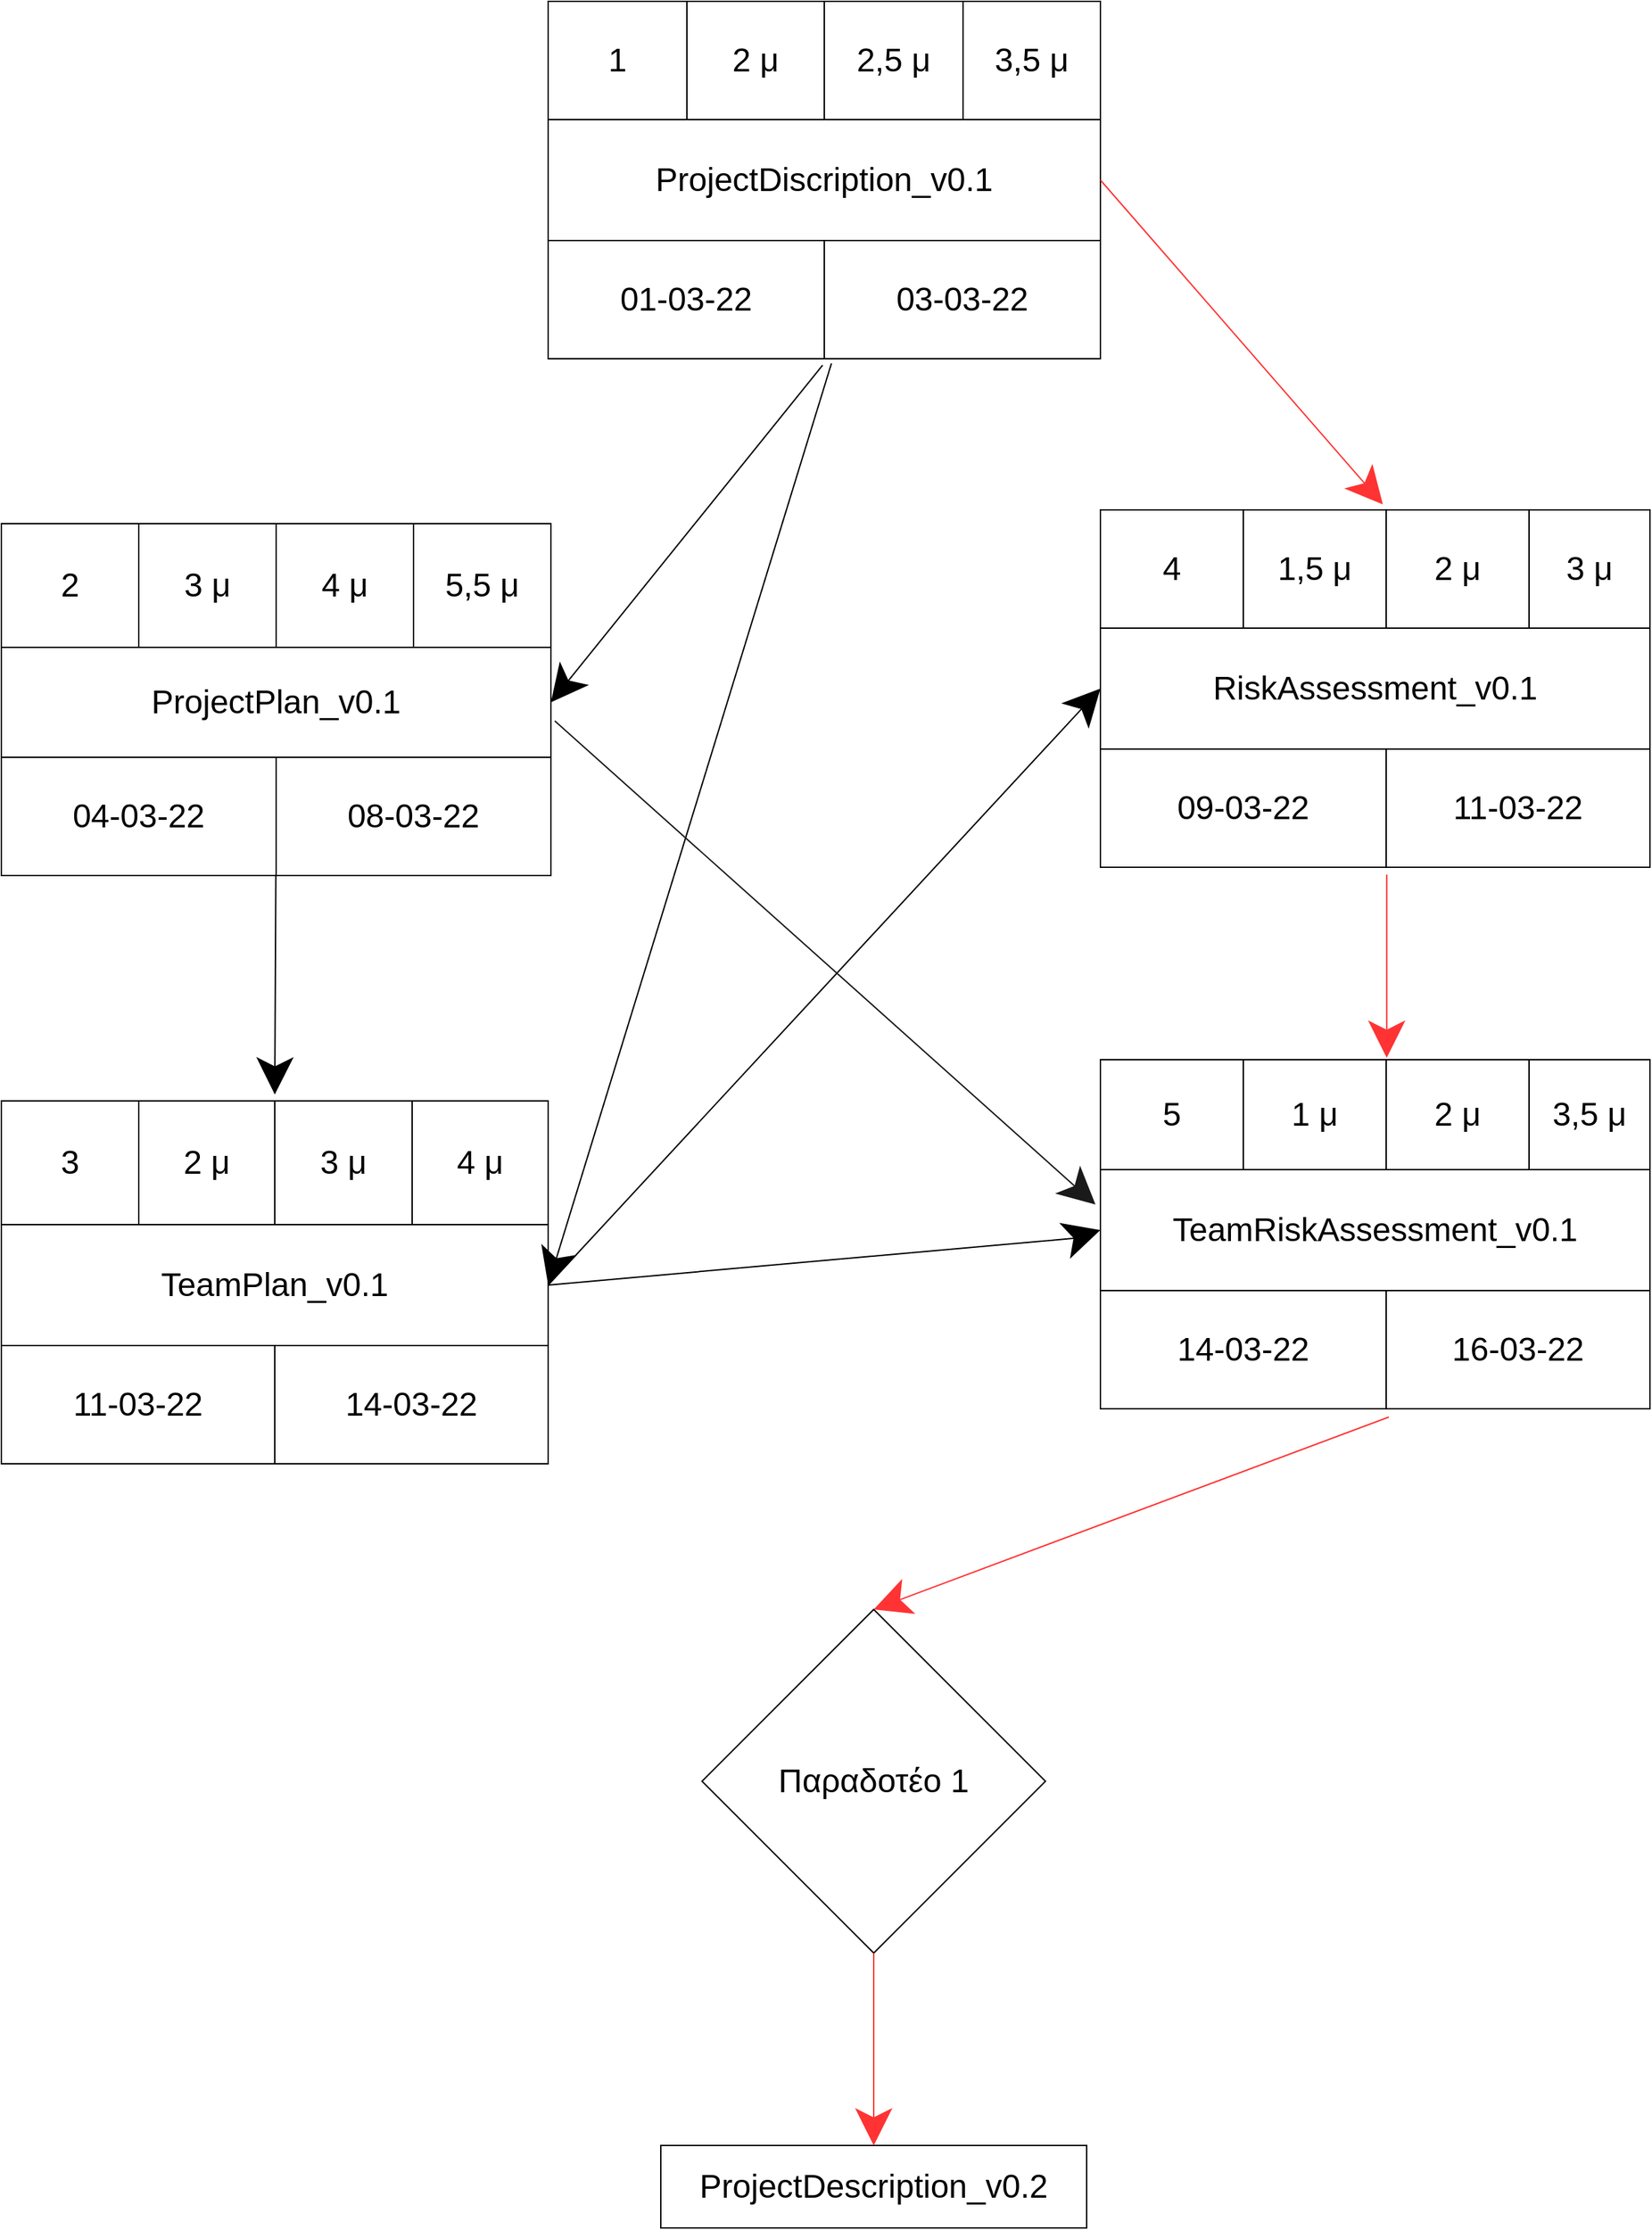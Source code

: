 <mxfile version="17.1.2" type="device"><diagram id="hH7rUi42HuQyK7YXZ-SZ" name="Page-1"><mxGraphModel dx="3793" dy="2840" grid="1" gridSize="10" guides="1" tooltips="1" connect="1" arrows="1" fold="1" page="1" pageScale="1" pageWidth="827" pageHeight="1169" math="0" shadow="0"><root><mxCell id="0"/><mxCell id="1" parent="0"/><mxCell id="EYufnmfasUMfD0w7NCTE-105" value="" style="shape=table;startSize=0;container=1;collapsible=0;childLayout=tableLayout;" vertex="1" parent="1"><mxGeometry x="-2" y="-300" width="402" height="260" as="geometry"/></mxCell><mxCell id="EYufnmfasUMfD0w7NCTE-106" value="" style="shape=tableRow;horizontal=0;startSize=0;swimlaneHead=0;swimlaneBody=0;top=0;left=0;bottom=0;right=0;collapsible=0;dropTarget=0;fillColor=none;points=[[0,0.5],[1,0.5]];portConstraint=eastwest;" vertex="1" parent="EYufnmfasUMfD0w7NCTE-105"><mxGeometry width="402" height="86" as="geometry"/></mxCell><mxCell id="EYufnmfasUMfD0w7NCTE-107" value="&lt;font style=&quot;font-size: 24px&quot;&gt;1&lt;/font&gt;" style="shape=partialRectangle;html=1;whiteSpace=wrap;connectable=0;overflow=hidden;fillColor=none;top=0;left=0;bottom=0;right=0;pointerEvents=1;" vertex="1" parent="EYufnmfasUMfD0w7NCTE-106"><mxGeometry width="101" height="86" as="geometry"><mxRectangle width="101" height="86" as="alternateBounds"/></mxGeometry></mxCell><mxCell id="EYufnmfasUMfD0w7NCTE-108" value="&lt;font style=&quot;font-size: 24px&quot;&gt;2 μ&lt;/font&gt;" style="shape=partialRectangle;html=1;whiteSpace=wrap;connectable=0;overflow=hidden;fillColor=none;top=0;left=0;bottom=0;right=0;pointerEvents=1;" vertex="1" parent="EYufnmfasUMfD0w7NCTE-106"><mxGeometry x="101" width="100" height="86" as="geometry"><mxRectangle width="100" height="86" as="alternateBounds"/></mxGeometry></mxCell><mxCell id="EYufnmfasUMfD0w7NCTE-109" value="&lt;font style=&quot;font-size: 24px&quot;&gt;2,5 μ&lt;/font&gt;" style="shape=partialRectangle;html=1;whiteSpace=wrap;connectable=0;overflow=hidden;fillColor=none;top=0;left=0;bottom=0;right=0;pointerEvents=1;" vertex="1" parent="EYufnmfasUMfD0w7NCTE-106"><mxGeometry x="201" width="101" height="86" as="geometry"><mxRectangle width="101" height="86" as="alternateBounds"/></mxGeometry></mxCell><mxCell id="EYufnmfasUMfD0w7NCTE-110" value="&lt;font style=&quot;font-size: 24px&quot;&gt;3,5 μ&lt;/font&gt;" style="shape=partialRectangle;html=1;whiteSpace=wrap;connectable=0;overflow=hidden;fillColor=none;top=0;left=0;bottom=0;right=0;pointerEvents=1;" vertex="1" parent="EYufnmfasUMfD0w7NCTE-106"><mxGeometry x="302" width="100" height="86" as="geometry"><mxRectangle width="100" height="86" as="alternateBounds"/></mxGeometry></mxCell><mxCell id="EYufnmfasUMfD0w7NCTE-111" value="" style="shape=tableRow;horizontal=0;startSize=0;swimlaneHead=0;swimlaneBody=0;top=0;left=0;bottom=0;right=0;collapsible=0;dropTarget=0;fillColor=none;points=[[0,0.5],[1,0.5]];portConstraint=eastwest;" vertex="1" parent="EYufnmfasUMfD0w7NCTE-105"><mxGeometry y="86" width="402" height="88" as="geometry"/></mxCell><mxCell id="EYufnmfasUMfD0w7NCTE-112" value="&lt;font style=&quot;font-size: 24px&quot;&gt;ProjectDiscription_v0.1&lt;/font&gt;" style="shape=partialRectangle;html=1;whiteSpace=wrap;connectable=0;overflow=hidden;fillColor=none;top=0;left=0;bottom=0;right=0;pointerEvents=1;rowspan=1;colspan=4;" vertex="1" parent="EYufnmfasUMfD0w7NCTE-111"><mxGeometry width="402" height="88" as="geometry"><mxRectangle width="101" height="88" as="alternateBounds"/></mxGeometry></mxCell><mxCell id="EYufnmfasUMfD0w7NCTE-113" value="" style="shape=partialRectangle;html=1;whiteSpace=wrap;connectable=0;overflow=hidden;fillColor=none;top=0;left=0;bottom=0;right=0;pointerEvents=1;" vertex="1" visible="0" parent="EYufnmfasUMfD0w7NCTE-111"><mxGeometry x="101" width="100" height="88" as="geometry"><mxRectangle width="100" height="88" as="alternateBounds"/></mxGeometry></mxCell><mxCell id="EYufnmfasUMfD0w7NCTE-114" value="" style="shape=partialRectangle;html=1;whiteSpace=wrap;connectable=0;overflow=hidden;fillColor=none;top=0;left=0;bottom=0;right=0;pointerEvents=1;" vertex="1" visible="0" parent="EYufnmfasUMfD0w7NCTE-111"><mxGeometry x="201" width="101" height="88" as="geometry"><mxRectangle width="101" height="88" as="alternateBounds"/></mxGeometry></mxCell><mxCell id="EYufnmfasUMfD0w7NCTE-115" value="" style="shape=partialRectangle;html=1;whiteSpace=wrap;connectable=0;overflow=hidden;fillColor=none;top=0;left=0;bottom=0;right=0;pointerEvents=1;" vertex="1" visible="0" parent="EYufnmfasUMfD0w7NCTE-111"><mxGeometry x="302" width="100" height="88" as="geometry"><mxRectangle width="100" height="88" as="alternateBounds"/></mxGeometry></mxCell><mxCell id="EYufnmfasUMfD0w7NCTE-116" value="" style="shape=tableRow;horizontal=0;startSize=0;swimlaneHead=0;swimlaneBody=0;top=0;left=0;bottom=0;right=0;collapsible=0;dropTarget=0;fillColor=none;points=[[0,0.5],[1,0.5]];portConstraint=eastwest;" vertex="1" parent="EYufnmfasUMfD0w7NCTE-105"><mxGeometry y="174" width="402" height="86" as="geometry"/></mxCell><mxCell id="EYufnmfasUMfD0w7NCTE-117" value="&lt;font style=&quot;font-size: 24px&quot;&gt;01-03-22&lt;/font&gt;" style="shape=partialRectangle;html=1;whiteSpace=wrap;connectable=0;overflow=hidden;fillColor=none;top=0;left=0;bottom=0;right=0;pointerEvents=1;rowspan=1;colspan=2;" vertex="1" parent="EYufnmfasUMfD0w7NCTE-116"><mxGeometry width="201" height="86" as="geometry"><mxRectangle width="101" height="86" as="alternateBounds"/></mxGeometry></mxCell><mxCell id="EYufnmfasUMfD0w7NCTE-118" value="" style="shape=partialRectangle;html=1;whiteSpace=wrap;connectable=0;overflow=hidden;fillColor=none;top=0;left=0;bottom=0;right=0;pointerEvents=1;" vertex="1" visible="0" parent="EYufnmfasUMfD0w7NCTE-116"><mxGeometry x="101" width="100" height="86" as="geometry"><mxRectangle width="100" height="86" as="alternateBounds"/></mxGeometry></mxCell><mxCell id="EYufnmfasUMfD0w7NCTE-119" value="&lt;font style=&quot;font-size: 24px&quot;&gt;03-03-22&lt;/font&gt;" style="shape=partialRectangle;html=1;whiteSpace=wrap;connectable=0;overflow=hidden;fillColor=none;top=0;left=0;bottom=0;right=0;pointerEvents=1;rowspan=1;colspan=2;" vertex="1" parent="EYufnmfasUMfD0w7NCTE-116"><mxGeometry x="201" width="201" height="86" as="geometry"><mxRectangle width="101" height="86" as="alternateBounds"/></mxGeometry></mxCell><mxCell id="EYufnmfasUMfD0w7NCTE-120" value="" style="shape=partialRectangle;html=1;whiteSpace=wrap;connectable=0;overflow=hidden;fillColor=none;top=0;left=0;bottom=0;right=0;pointerEvents=1;" vertex="1" visible="0" parent="EYufnmfasUMfD0w7NCTE-116"><mxGeometry x="302" width="100" height="86" as="geometry"><mxRectangle width="100" height="86" as="alternateBounds"/></mxGeometry></mxCell><mxCell id="EYufnmfasUMfD0w7NCTE-121" value="" style="shape=table;startSize=0;container=1;collapsible=0;childLayout=tableLayout;" vertex="1" parent="1"><mxGeometry x="-400" y="500" width="398" height="264" as="geometry"/></mxCell><mxCell id="EYufnmfasUMfD0w7NCTE-122" value="" style="shape=tableRow;horizontal=0;startSize=0;swimlaneHead=0;swimlaneBody=0;top=0;left=0;bottom=0;right=0;collapsible=0;dropTarget=0;fillColor=none;points=[[0,0.5],[1,0.5]];portConstraint=eastwest;" vertex="1" parent="EYufnmfasUMfD0w7NCTE-121"><mxGeometry width="398" height="90" as="geometry"/></mxCell><mxCell id="EYufnmfasUMfD0w7NCTE-123" value="&lt;span style=&quot;font-size: 24px&quot;&gt;3&lt;/span&gt;" style="shape=partialRectangle;html=1;whiteSpace=wrap;connectable=0;overflow=hidden;fillColor=none;top=0;left=0;bottom=0;right=0;pointerEvents=1;" vertex="1" parent="EYufnmfasUMfD0w7NCTE-122"><mxGeometry width="100" height="90" as="geometry"><mxRectangle width="100" height="90" as="alternateBounds"/></mxGeometry></mxCell><mxCell id="EYufnmfasUMfD0w7NCTE-124" value="&lt;font style=&quot;font-size: 24px&quot;&gt;2 μ&lt;/font&gt;" style="shape=partialRectangle;html=1;whiteSpace=wrap;connectable=0;overflow=hidden;fillColor=none;top=0;left=0;bottom=0;right=0;pointerEvents=1;" vertex="1" parent="EYufnmfasUMfD0w7NCTE-122"><mxGeometry x="100" width="99" height="90" as="geometry"><mxRectangle width="99" height="90" as="alternateBounds"/></mxGeometry></mxCell><mxCell id="EYufnmfasUMfD0w7NCTE-125" value="&lt;font style=&quot;font-size: 24px&quot;&gt;3 μ&lt;/font&gt;" style="shape=partialRectangle;html=1;whiteSpace=wrap;connectable=0;overflow=hidden;fillColor=none;top=0;left=0;bottom=0;right=0;pointerEvents=1;" vertex="1" parent="EYufnmfasUMfD0w7NCTE-122"><mxGeometry x="199" width="100" height="90" as="geometry"><mxRectangle width="100" height="90" as="alternateBounds"/></mxGeometry></mxCell><mxCell id="EYufnmfasUMfD0w7NCTE-126" value="&lt;font style=&quot;font-size: 24px&quot;&gt;4 μ&lt;/font&gt;" style="shape=partialRectangle;html=1;whiteSpace=wrap;connectable=0;overflow=hidden;fillColor=none;top=0;left=0;bottom=0;right=0;pointerEvents=1;" vertex="1" parent="EYufnmfasUMfD0w7NCTE-122"><mxGeometry x="299" width="99" height="90" as="geometry"><mxRectangle width="99" height="90" as="alternateBounds"/></mxGeometry></mxCell><mxCell id="EYufnmfasUMfD0w7NCTE-127" value="" style="shape=tableRow;horizontal=0;startSize=0;swimlaneHead=0;swimlaneBody=0;top=0;left=0;bottom=0;right=0;collapsible=0;dropTarget=0;fillColor=none;points=[[0,0.5],[1,0.5]];portConstraint=eastwest;" vertex="1" parent="EYufnmfasUMfD0w7NCTE-121"><mxGeometry y="90" width="398" height="88" as="geometry"/></mxCell><mxCell id="EYufnmfasUMfD0w7NCTE-128" value="&lt;font style=&quot;font-size: 24px&quot;&gt;TeamPlan_v0.1&lt;/font&gt;" style="shape=partialRectangle;html=1;whiteSpace=wrap;connectable=0;overflow=hidden;fillColor=none;top=0;left=0;bottom=0;right=0;pointerEvents=1;rowspan=1;colspan=4;" vertex="1" parent="EYufnmfasUMfD0w7NCTE-127"><mxGeometry width="398" height="88" as="geometry"><mxRectangle width="100" height="88" as="alternateBounds"/></mxGeometry></mxCell><mxCell id="EYufnmfasUMfD0w7NCTE-129" value="" style="shape=partialRectangle;html=1;whiteSpace=wrap;connectable=0;overflow=hidden;fillColor=none;top=0;left=0;bottom=0;right=0;pointerEvents=1;" vertex="1" visible="0" parent="EYufnmfasUMfD0w7NCTE-127"><mxGeometry x="100" width="99" height="88" as="geometry"><mxRectangle width="99" height="88" as="alternateBounds"/></mxGeometry></mxCell><mxCell id="EYufnmfasUMfD0w7NCTE-130" value="" style="shape=partialRectangle;html=1;whiteSpace=wrap;connectable=0;overflow=hidden;fillColor=none;top=0;left=0;bottom=0;right=0;pointerEvents=1;" vertex="1" visible="0" parent="EYufnmfasUMfD0w7NCTE-127"><mxGeometry x="199" width="100" height="88" as="geometry"><mxRectangle width="100" height="88" as="alternateBounds"/></mxGeometry></mxCell><mxCell id="EYufnmfasUMfD0w7NCTE-131" value="" style="shape=partialRectangle;html=1;whiteSpace=wrap;connectable=0;overflow=hidden;fillColor=none;top=0;left=0;bottom=0;right=0;pointerEvents=1;" vertex="1" visible="0" parent="EYufnmfasUMfD0w7NCTE-127"><mxGeometry x="299" width="99" height="88" as="geometry"><mxRectangle width="99" height="88" as="alternateBounds"/></mxGeometry></mxCell><mxCell id="EYufnmfasUMfD0w7NCTE-132" value="" style="shape=tableRow;horizontal=0;startSize=0;swimlaneHead=0;swimlaneBody=0;top=0;left=0;bottom=0;right=0;collapsible=0;dropTarget=0;fillColor=none;points=[[0,0.5],[1,0.5]];portConstraint=eastwest;" vertex="1" parent="EYufnmfasUMfD0w7NCTE-121"><mxGeometry y="178" width="398" height="86" as="geometry"/></mxCell><mxCell id="EYufnmfasUMfD0w7NCTE-133" value="&lt;font style=&quot;font-size: 24px&quot;&gt;11-03-22&lt;/font&gt;" style="shape=partialRectangle;html=1;whiteSpace=wrap;connectable=0;overflow=hidden;fillColor=none;top=0;left=0;bottom=0;right=0;pointerEvents=1;rowspan=1;colspan=2;" vertex="1" parent="EYufnmfasUMfD0w7NCTE-132"><mxGeometry width="199" height="86" as="geometry"><mxRectangle width="100" height="86" as="alternateBounds"/></mxGeometry></mxCell><mxCell id="EYufnmfasUMfD0w7NCTE-134" value="" style="shape=partialRectangle;html=1;whiteSpace=wrap;connectable=0;overflow=hidden;fillColor=none;top=0;left=0;bottom=0;right=0;pointerEvents=1;" vertex="1" visible="0" parent="EYufnmfasUMfD0w7NCTE-132"><mxGeometry x="100" width="99" height="86" as="geometry"><mxRectangle width="99" height="86" as="alternateBounds"/></mxGeometry></mxCell><mxCell id="EYufnmfasUMfD0w7NCTE-135" value="&lt;font style=&quot;font-size: 24px&quot;&gt;14-03-22&lt;/font&gt;" style="shape=partialRectangle;html=1;whiteSpace=wrap;connectable=0;overflow=hidden;fillColor=none;top=0;left=0;bottom=0;right=0;pointerEvents=1;rowspan=1;colspan=2;" vertex="1" parent="EYufnmfasUMfD0w7NCTE-132"><mxGeometry x="199" width="199" height="86" as="geometry"><mxRectangle width="100" height="86" as="alternateBounds"/></mxGeometry></mxCell><mxCell id="EYufnmfasUMfD0w7NCTE-136" value="" style="shape=partialRectangle;html=1;whiteSpace=wrap;connectable=0;overflow=hidden;fillColor=none;top=0;left=0;bottom=0;right=0;pointerEvents=1;" vertex="1" visible="0" parent="EYufnmfasUMfD0w7NCTE-132"><mxGeometry x="299" width="99" height="86" as="geometry"><mxRectangle width="99" height="86" as="alternateBounds"/></mxGeometry></mxCell><mxCell id="EYufnmfasUMfD0w7NCTE-137" value="" style="shape=table;startSize=0;container=1;collapsible=0;childLayout=tableLayout;" vertex="1" parent="1"><mxGeometry x="400" y="70" width="400" height="260" as="geometry"/></mxCell><mxCell id="EYufnmfasUMfD0w7NCTE-138" value="" style="shape=tableRow;horizontal=0;startSize=0;swimlaneHead=0;swimlaneBody=0;top=0;left=0;bottom=0;right=0;collapsible=0;dropTarget=0;fillColor=none;points=[[0,0.5],[1,0.5]];portConstraint=eastwest;" vertex="1" parent="EYufnmfasUMfD0w7NCTE-137"><mxGeometry width="400" height="86" as="geometry"/></mxCell><mxCell id="EYufnmfasUMfD0w7NCTE-139" value="&lt;font style=&quot;font-size: 24px&quot;&gt;4&lt;/font&gt;" style="shape=partialRectangle;html=1;whiteSpace=wrap;connectable=0;overflow=hidden;fillColor=none;top=0;left=0;bottom=0;right=0;pointerEvents=1;" vertex="1" parent="EYufnmfasUMfD0w7NCTE-138"><mxGeometry width="104" height="86" as="geometry"><mxRectangle width="104" height="86" as="alternateBounds"/></mxGeometry></mxCell><mxCell id="EYufnmfasUMfD0w7NCTE-140" value="&lt;font style=&quot;font-size: 24px&quot;&gt;1,5 μ&lt;/font&gt;" style="shape=partialRectangle;html=1;whiteSpace=wrap;connectable=0;overflow=hidden;fillColor=none;top=0;left=0;bottom=0;right=0;pointerEvents=1;" vertex="1" parent="EYufnmfasUMfD0w7NCTE-138"><mxGeometry x="104" width="104" height="86" as="geometry"><mxRectangle width="104" height="86" as="alternateBounds"/></mxGeometry></mxCell><mxCell id="EYufnmfasUMfD0w7NCTE-141" value="&lt;font style=&quot;font-size: 24px&quot;&gt;2 μ&lt;/font&gt;" style="shape=partialRectangle;html=1;whiteSpace=wrap;connectable=0;overflow=hidden;fillColor=none;top=0;left=0;bottom=0;right=0;pointerEvents=1;" vertex="1" parent="EYufnmfasUMfD0w7NCTE-138"><mxGeometry x="208" width="104" height="86" as="geometry"><mxRectangle width="104" height="86" as="alternateBounds"/></mxGeometry></mxCell><mxCell id="EYufnmfasUMfD0w7NCTE-142" value="3 μ" style="shape=partialRectangle;html=1;whiteSpace=wrap;connectable=0;overflow=hidden;fillColor=none;top=0;left=0;bottom=0;right=0;pointerEvents=1;fontSize=24;" vertex="1" parent="EYufnmfasUMfD0w7NCTE-138"><mxGeometry x="312" width="88" height="86" as="geometry"><mxRectangle width="88" height="86" as="alternateBounds"/></mxGeometry></mxCell><mxCell id="EYufnmfasUMfD0w7NCTE-143" value="" style="shape=tableRow;horizontal=0;startSize=0;swimlaneHead=0;swimlaneBody=0;top=0;left=0;bottom=0;right=0;collapsible=0;dropTarget=0;fillColor=none;points=[[0,0.5],[1,0.5]];portConstraint=eastwest;" vertex="1" parent="EYufnmfasUMfD0w7NCTE-137"><mxGeometry y="86" width="400" height="88" as="geometry"/></mxCell><mxCell id="EYufnmfasUMfD0w7NCTE-144" value="&lt;font style=&quot;font-size: 24px&quot;&gt;RiskAssessment_v0.1&lt;/font&gt;" style="shape=partialRectangle;html=1;whiteSpace=wrap;connectable=0;overflow=hidden;fillColor=none;top=0;left=0;bottom=0;right=0;pointerEvents=1;rowspan=1;colspan=4;" vertex="1" parent="EYufnmfasUMfD0w7NCTE-143"><mxGeometry width="400" height="88" as="geometry"><mxRectangle width="104" height="88" as="alternateBounds"/></mxGeometry></mxCell><mxCell id="EYufnmfasUMfD0w7NCTE-145" value="" style="shape=partialRectangle;html=1;whiteSpace=wrap;connectable=0;overflow=hidden;fillColor=none;top=0;left=0;bottom=0;right=0;pointerEvents=1;" vertex="1" visible="0" parent="EYufnmfasUMfD0w7NCTE-143"><mxGeometry x="104" width="104" height="88" as="geometry"><mxRectangle width="104" height="88" as="alternateBounds"/></mxGeometry></mxCell><mxCell id="EYufnmfasUMfD0w7NCTE-146" value="" style="shape=partialRectangle;html=1;whiteSpace=wrap;connectable=0;overflow=hidden;fillColor=none;top=0;left=0;bottom=0;right=0;pointerEvents=1;" vertex="1" visible="0" parent="EYufnmfasUMfD0w7NCTE-143"><mxGeometry x="208" width="104" height="88" as="geometry"><mxRectangle width="104" height="88" as="alternateBounds"/></mxGeometry></mxCell><mxCell id="EYufnmfasUMfD0w7NCTE-147" value="" style="shape=partialRectangle;html=1;whiteSpace=wrap;connectable=0;overflow=hidden;fillColor=none;top=0;left=0;bottom=0;right=0;pointerEvents=1;" vertex="1" visible="0" parent="EYufnmfasUMfD0w7NCTE-143"><mxGeometry x="312" width="88" height="88" as="geometry"><mxRectangle width="88" height="88" as="alternateBounds"/></mxGeometry></mxCell><mxCell id="EYufnmfasUMfD0w7NCTE-148" value="" style="shape=tableRow;horizontal=0;startSize=0;swimlaneHead=0;swimlaneBody=0;top=0;left=0;bottom=0;right=0;collapsible=0;dropTarget=0;fillColor=none;points=[[0,0.5],[1,0.5]];portConstraint=eastwest;" vertex="1" parent="EYufnmfasUMfD0w7NCTE-137"><mxGeometry y="174" width="400" height="86" as="geometry"/></mxCell><mxCell id="EYufnmfasUMfD0w7NCTE-149" value="09-03-22" style="shape=partialRectangle;html=1;whiteSpace=wrap;connectable=0;overflow=hidden;fillColor=none;top=0;left=0;bottom=0;right=0;pointerEvents=1;rowspan=1;colspan=2;fontSize=24;" vertex="1" parent="EYufnmfasUMfD0w7NCTE-148"><mxGeometry width="208" height="86" as="geometry"><mxRectangle width="104" height="86" as="alternateBounds"/></mxGeometry></mxCell><mxCell id="EYufnmfasUMfD0w7NCTE-150" value="" style="shape=partialRectangle;html=1;whiteSpace=wrap;connectable=0;overflow=hidden;fillColor=none;top=0;left=0;bottom=0;right=0;pointerEvents=1;" vertex="1" visible="0" parent="EYufnmfasUMfD0w7NCTE-148"><mxGeometry x="104" width="104" height="86" as="geometry"><mxRectangle width="104" height="86" as="alternateBounds"/></mxGeometry></mxCell><mxCell id="EYufnmfasUMfD0w7NCTE-151" value="&lt;font style=&quot;font-size: 24px&quot;&gt;11-03-22&lt;/font&gt;" style="shape=partialRectangle;html=1;whiteSpace=wrap;connectable=0;overflow=hidden;fillColor=none;top=0;left=0;bottom=0;right=0;pointerEvents=1;rowspan=1;colspan=2;" vertex="1" parent="EYufnmfasUMfD0w7NCTE-148"><mxGeometry x="208" width="192" height="86" as="geometry"><mxRectangle width="104" height="86" as="alternateBounds"/></mxGeometry></mxCell><mxCell id="EYufnmfasUMfD0w7NCTE-152" value="" style="shape=partialRectangle;html=1;whiteSpace=wrap;connectable=0;overflow=hidden;fillColor=none;top=0;left=0;bottom=0;right=0;pointerEvents=1;" vertex="1" visible="0" parent="EYufnmfasUMfD0w7NCTE-148"><mxGeometry x="312" width="88" height="86" as="geometry"><mxRectangle width="88" height="86" as="alternateBounds"/></mxGeometry></mxCell><mxCell id="EYufnmfasUMfD0w7NCTE-153" value="" style="shape=table;startSize=0;container=1;collapsible=0;childLayout=tableLayout;" vertex="1" parent="1"><mxGeometry x="400" y="470" width="400.0" height="254" as="geometry"/></mxCell><mxCell id="EYufnmfasUMfD0w7NCTE-154" value="" style="shape=tableRow;horizontal=0;startSize=0;swimlaneHead=0;swimlaneBody=0;top=0;left=0;bottom=0;right=0;collapsible=0;dropTarget=0;fillColor=none;points=[[0,0.5],[1,0.5]];portConstraint=eastwest;" vertex="1" parent="EYufnmfasUMfD0w7NCTE-153"><mxGeometry width="400.0" height="80" as="geometry"/></mxCell><mxCell id="EYufnmfasUMfD0w7NCTE-155" value="&lt;font style=&quot;font-size: 24px&quot;&gt;5&lt;/font&gt;" style="shape=partialRectangle;html=1;whiteSpace=wrap;connectable=0;overflow=hidden;fillColor=none;top=0;left=0;bottom=0;right=0;pointerEvents=1;" vertex="1" parent="EYufnmfasUMfD0w7NCTE-154"><mxGeometry width="104" height="80" as="geometry"><mxRectangle width="104" height="80" as="alternateBounds"/></mxGeometry></mxCell><mxCell id="EYufnmfasUMfD0w7NCTE-156" value="&lt;font style=&quot;font-size: 24px&quot;&gt;1 μ&lt;/font&gt;" style="shape=partialRectangle;html=1;whiteSpace=wrap;connectable=0;overflow=hidden;fillColor=none;top=0;left=0;bottom=0;right=0;pointerEvents=1;" vertex="1" parent="EYufnmfasUMfD0w7NCTE-154"><mxGeometry x="104" width="104" height="80" as="geometry"><mxRectangle width="104" height="80" as="alternateBounds"/></mxGeometry></mxCell><mxCell id="EYufnmfasUMfD0w7NCTE-157" value="&lt;font style=&quot;font-size: 24px&quot;&gt;2 μ&lt;/font&gt;" style="shape=partialRectangle;html=1;whiteSpace=wrap;connectable=0;overflow=hidden;fillColor=none;top=0;left=0;bottom=0;right=0;pointerEvents=1;" vertex="1" parent="EYufnmfasUMfD0w7NCTE-154"><mxGeometry x="208" width="104" height="80" as="geometry"><mxRectangle width="104" height="80" as="alternateBounds"/></mxGeometry></mxCell><mxCell id="EYufnmfasUMfD0w7NCTE-158" value="&lt;font style=&quot;font-size: 24px&quot;&gt;3,5 μ&lt;/font&gt;" style="shape=partialRectangle;html=1;whiteSpace=wrap;connectable=0;overflow=hidden;fillColor=none;top=0;left=0;bottom=0;right=0;pointerEvents=1;" vertex="1" parent="EYufnmfasUMfD0w7NCTE-154"><mxGeometry x="312" width="88" height="80" as="geometry"><mxRectangle width="88" height="80" as="alternateBounds"/></mxGeometry></mxCell><mxCell id="EYufnmfasUMfD0w7NCTE-159" value="" style="shape=tableRow;horizontal=0;startSize=0;swimlaneHead=0;swimlaneBody=0;top=0;left=0;bottom=0;right=0;collapsible=0;dropTarget=0;fillColor=none;points=[[0,0.5],[1,0.5]];portConstraint=eastwest;" vertex="1" parent="EYufnmfasUMfD0w7NCTE-153"><mxGeometry y="80" width="400.0" height="88" as="geometry"/></mxCell><mxCell id="EYufnmfasUMfD0w7NCTE-160" value="&lt;font style=&quot;font-size: 24px&quot;&gt;TeamRiskAssessment_v0.1&lt;/font&gt;" style="shape=partialRectangle;html=1;whiteSpace=wrap;connectable=0;overflow=hidden;fillColor=none;top=0;left=0;bottom=0;right=0;pointerEvents=1;rowspan=1;colspan=4;" vertex="1" parent="EYufnmfasUMfD0w7NCTE-159"><mxGeometry width="400" height="88" as="geometry"><mxRectangle width="104" height="88" as="alternateBounds"/></mxGeometry></mxCell><mxCell id="EYufnmfasUMfD0w7NCTE-161" value="" style="shape=partialRectangle;html=1;whiteSpace=wrap;connectable=0;overflow=hidden;fillColor=none;top=0;left=0;bottom=0;right=0;pointerEvents=1;" vertex="1" visible="0" parent="EYufnmfasUMfD0w7NCTE-159"><mxGeometry x="104" width="104" height="88" as="geometry"><mxRectangle width="104" height="88" as="alternateBounds"/></mxGeometry></mxCell><mxCell id="EYufnmfasUMfD0w7NCTE-162" value="" style="shape=partialRectangle;html=1;whiteSpace=wrap;connectable=0;overflow=hidden;fillColor=none;top=0;left=0;bottom=0;right=0;pointerEvents=1;" vertex="1" visible="0" parent="EYufnmfasUMfD0w7NCTE-159"><mxGeometry x="208" width="104" height="88" as="geometry"><mxRectangle width="104" height="88" as="alternateBounds"/></mxGeometry></mxCell><mxCell id="EYufnmfasUMfD0w7NCTE-163" value="" style="shape=partialRectangle;html=1;whiteSpace=wrap;connectable=0;overflow=hidden;fillColor=none;top=0;left=0;bottom=0;right=0;pointerEvents=1;" vertex="1" visible="0" parent="EYufnmfasUMfD0w7NCTE-159"><mxGeometry x="312" width="88" height="88" as="geometry"><mxRectangle width="88" height="88" as="alternateBounds"/></mxGeometry></mxCell><mxCell id="EYufnmfasUMfD0w7NCTE-164" value="" style="shape=tableRow;horizontal=0;startSize=0;swimlaneHead=0;swimlaneBody=0;top=0;left=0;bottom=0;right=0;collapsible=0;dropTarget=0;fillColor=none;points=[[0,0.5],[1,0.5]];portConstraint=eastwest;" vertex="1" parent="EYufnmfasUMfD0w7NCTE-153"><mxGeometry y="168" width="400.0" height="86" as="geometry"/></mxCell><mxCell id="EYufnmfasUMfD0w7NCTE-165" value="&lt;font style=&quot;font-size: 24px&quot;&gt;14-03-22&lt;/font&gt;" style="shape=partialRectangle;html=1;whiteSpace=wrap;connectable=0;overflow=hidden;fillColor=none;top=0;left=0;bottom=0;right=0;pointerEvents=1;rowspan=1;colspan=2;" vertex="1" parent="EYufnmfasUMfD0w7NCTE-164"><mxGeometry width="208" height="86" as="geometry"><mxRectangle width="104" height="86" as="alternateBounds"/></mxGeometry></mxCell><mxCell id="EYufnmfasUMfD0w7NCTE-166" value="" style="shape=partialRectangle;html=1;whiteSpace=wrap;connectable=0;overflow=hidden;fillColor=none;top=0;left=0;bottom=0;right=0;pointerEvents=1;" vertex="1" visible="0" parent="EYufnmfasUMfD0w7NCTE-164"><mxGeometry x="104" width="104" height="86" as="geometry"><mxRectangle width="104" height="86" as="alternateBounds"/></mxGeometry></mxCell><mxCell id="EYufnmfasUMfD0w7NCTE-167" value="&lt;font style=&quot;font-size: 24px&quot;&gt;16-03-22&lt;/font&gt;" style="shape=partialRectangle;html=1;whiteSpace=wrap;connectable=0;overflow=hidden;fillColor=none;top=0;left=0;bottom=0;right=0;pointerEvents=1;rowspan=1;colspan=2;" vertex="1" parent="EYufnmfasUMfD0w7NCTE-164"><mxGeometry x="208" width="192" height="86" as="geometry"><mxRectangle width="104" height="86" as="alternateBounds"/></mxGeometry></mxCell><mxCell id="EYufnmfasUMfD0w7NCTE-168" value="" style="shape=partialRectangle;html=1;whiteSpace=wrap;connectable=0;overflow=hidden;fillColor=none;top=0;left=0;bottom=0;right=0;pointerEvents=1;" vertex="1" visible="0" parent="EYufnmfasUMfD0w7NCTE-164"><mxGeometry x="312" width="88" height="86" as="geometry"><mxRectangle width="88" height="86" as="alternateBounds"/></mxGeometry></mxCell><mxCell id="EYufnmfasUMfD0w7NCTE-169" value="" style="shape=table;startSize=0;container=1;collapsible=0;childLayout=tableLayout;" vertex="1" parent="1"><mxGeometry x="-400" y="80" width="400" height="256" as="geometry"/></mxCell><mxCell id="EYufnmfasUMfD0w7NCTE-170" value="" style="shape=tableRow;horizontal=0;startSize=0;swimlaneHead=0;swimlaneBody=0;top=0;left=0;bottom=0;right=0;collapsible=0;dropTarget=0;fillColor=none;points=[[0,0.5],[1,0.5]];portConstraint=eastwest;" vertex="1" parent="EYufnmfasUMfD0w7NCTE-169"><mxGeometry width="400" height="90" as="geometry"/></mxCell><mxCell id="EYufnmfasUMfD0w7NCTE-171" value="&lt;font style=&quot;font-size: 24px&quot;&gt;2&lt;/font&gt;" style="shape=partialRectangle;html=1;whiteSpace=wrap;connectable=0;overflow=hidden;fillColor=none;top=0;left=0;bottom=0;right=0;pointerEvents=1;" vertex="1" parent="EYufnmfasUMfD0w7NCTE-170"><mxGeometry width="100" height="90" as="geometry"><mxRectangle width="100" height="90" as="alternateBounds"/></mxGeometry></mxCell><mxCell id="EYufnmfasUMfD0w7NCTE-172" value="&lt;font style=&quot;font-size: 24px&quot;&gt;3 μ&lt;/font&gt;" style="shape=partialRectangle;html=1;whiteSpace=wrap;connectable=0;overflow=hidden;fillColor=none;top=0;left=0;bottom=0;right=0;pointerEvents=1;" vertex="1" parent="EYufnmfasUMfD0w7NCTE-170"><mxGeometry x="100" width="100" height="90" as="geometry"><mxRectangle width="100" height="90" as="alternateBounds"/></mxGeometry></mxCell><mxCell id="EYufnmfasUMfD0w7NCTE-173" value="&lt;font style=&quot;font-size: 24px&quot;&gt;4 μ&lt;/font&gt;" style="shape=partialRectangle;html=1;whiteSpace=wrap;connectable=0;overflow=hidden;fillColor=none;top=0;left=0;bottom=0;right=0;pointerEvents=1;" vertex="1" parent="EYufnmfasUMfD0w7NCTE-170"><mxGeometry x="200" width="100" height="90" as="geometry"><mxRectangle width="100" height="90" as="alternateBounds"/></mxGeometry></mxCell><mxCell id="EYufnmfasUMfD0w7NCTE-174" value="&lt;font style=&quot;font-size: 24px&quot;&gt;5,5 μ&lt;/font&gt;" style="shape=partialRectangle;html=1;whiteSpace=wrap;connectable=0;overflow=hidden;fillColor=none;top=0;left=0;bottom=0;right=0;pointerEvents=1;" vertex="1" parent="EYufnmfasUMfD0w7NCTE-170"><mxGeometry x="300" width="100" height="90" as="geometry"><mxRectangle width="100" height="90" as="alternateBounds"/></mxGeometry></mxCell><mxCell id="EYufnmfasUMfD0w7NCTE-175" value="" style="shape=tableRow;horizontal=0;startSize=0;swimlaneHead=0;swimlaneBody=0;top=0;left=0;bottom=0;right=0;collapsible=0;dropTarget=0;fillColor=none;points=[[0,0.5],[1,0.5]];portConstraint=eastwest;" vertex="1" parent="EYufnmfasUMfD0w7NCTE-169"><mxGeometry y="90" width="400" height="80" as="geometry"/></mxCell><mxCell id="EYufnmfasUMfD0w7NCTE-176" value="&lt;font style=&quot;font-size: 24px&quot;&gt;ProjectPlan_v0.1&lt;/font&gt;" style="shape=partialRectangle;html=1;whiteSpace=wrap;connectable=0;overflow=hidden;fillColor=none;top=0;left=0;bottom=0;right=0;pointerEvents=1;rowspan=1;colspan=4;" vertex="1" parent="EYufnmfasUMfD0w7NCTE-175"><mxGeometry width="400" height="80" as="geometry"><mxRectangle width="100" height="80" as="alternateBounds"/></mxGeometry></mxCell><mxCell id="EYufnmfasUMfD0w7NCTE-177" value="" style="shape=partialRectangle;html=1;whiteSpace=wrap;connectable=0;overflow=hidden;fillColor=none;top=0;left=0;bottom=0;right=0;pointerEvents=1;" vertex="1" visible="0" parent="EYufnmfasUMfD0w7NCTE-175"><mxGeometry x="100" width="100" height="80" as="geometry"><mxRectangle width="100" height="80" as="alternateBounds"/></mxGeometry></mxCell><mxCell id="EYufnmfasUMfD0w7NCTE-178" value="" style="shape=partialRectangle;html=1;whiteSpace=wrap;connectable=0;overflow=hidden;fillColor=none;top=0;left=0;bottom=0;right=0;pointerEvents=1;" vertex="1" visible="0" parent="EYufnmfasUMfD0w7NCTE-175"><mxGeometry x="200" width="100" height="80" as="geometry"><mxRectangle width="100" height="80" as="alternateBounds"/></mxGeometry></mxCell><mxCell id="EYufnmfasUMfD0w7NCTE-179" value="" style="shape=partialRectangle;html=1;whiteSpace=wrap;connectable=0;overflow=hidden;fillColor=none;top=0;left=0;bottom=0;right=0;pointerEvents=1;" vertex="1" visible="0" parent="EYufnmfasUMfD0w7NCTE-175"><mxGeometry x="300" width="100" height="80" as="geometry"><mxRectangle width="100" height="80" as="alternateBounds"/></mxGeometry></mxCell><mxCell id="EYufnmfasUMfD0w7NCTE-180" value="" style="shape=tableRow;horizontal=0;startSize=0;swimlaneHead=0;swimlaneBody=0;top=0;left=0;bottom=0;right=0;collapsible=0;dropTarget=0;fillColor=none;points=[[0,0.5],[1,0.5]];portConstraint=eastwest;" vertex="1" parent="EYufnmfasUMfD0w7NCTE-169"><mxGeometry y="170" width="400" height="86" as="geometry"/></mxCell><mxCell id="EYufnmfasUMfD0w7NCTE-181" value="&lt;font style=&quot;font-size: 24px&quot;&gt;04-03-22&lt;/font&gt;" style="shape=partialRectangle;html=1;whiteSpace=wrap;connectable=0;overflow=hidden;fillColor=none;top=0;left=0;bottom=0;right=0;pointerEvents=1;rowspan=1;colspan=2;" vertex="1" parent="EYufnmfasUMfD0w7NCTE-180"><mxGeometry width="200" height="86" as="geometry"><mxRectangle width="100" height="86" as="alternateBounds"/></mxGeometry></mxCell><mxCell id="EYufnmfasUMfD0w7NCTE-182" value="" style="shape=partialRectangle;html=1;whiteSpace=wrap;connectable=0;overflow=hidden;fillColor=none;top=0;left=0;bottom=0;right=0;pointerEvents=1;" vertex="1" visible="0" parent="EYufnmfasUMfD0w7NCTE-180"><mxGeometry x="100" width="100" height="86" as="geometry"><mxRectangle width="100" height="86" as="alternateBounds"/></mxGeometry></mxCell><mxCell id="EYufnmfasUMfD0w7NCTE-183" value="&lt;font style=&quot;font-size: 24px&quot;&gt;08-03-22&lt;/font&gt;" style="shape=partialRectangle;html=1;whiteSpace=wrap;connectable=0;overflow=hidden;fillColor=none;top=0;left=0;bottom=0;right=0;pointerEvents=1;rowspan=1;colspan=2;" vertex="1" parent="EYufnmfasUMfD0w7NCTE-180"><mxGeometry x="200" width="200" height="86" as="geometry"><mxRectangle width="100" height="86" as="alternateBounds"/></mxGeometry></mxCell><mxCell id="EYufnmfasUMfD0w7NCTE-184" value="" style="shape=partialRectangle;html=1;whiteSpace=wrap;connectable=0;overflow=hidden;fillColor=none;top=0;left=0;bottom=0;right=0;pointerEvents=1;" vertex="1" visible="0" parent="EYufnmfasUMfD0w7NCTE-180"><mxGeometry x="300" width="100" height="86" as="geometry"><mxRectangle width="100" height="86" as="alternateBounds"/></mxGeometry></mxCell><mxCell id="EYufnmfasUMfD0w7NCTE-185" value="Παραδοτέο 1" style="rhombus;whiteSpace=wrap;html=1;fontSize=24;fontColor=#000000;labelBackgroundColor=none;labelBorderColor=none;" vertex="1" parent="1"><mxGeometry x="110" y="870" width="250" height="250" as="geometry"/></mxCell><mxCell id="EYufnmfasUMfD0w7NCTE-188" value="" style="endArrow=classic;html=1;rounded=0;fontSize=24;fontColor=#000000;startSize=24;endSize=24;exitX=0.497;exitY=1.054;exitDx=0;exitDy=0;exitPerimeter=0;" edge="1" parent="1" source="EYufnmfasUMfD0w7NCTE-116"><mxGeometry width="50" height="50" relative="1" as="geometry"><mxPoint x="410" y="430" as="sourcePoint"/><mxPoint y="210" as="targetPoint"/></mxGeometry></mxCell><mxCell id="EYufnmfasUMfD0w7NCTE-189" value="" style="endArrow=classic;html=1;rounded=0;fontSize=24;fontColor=#000000;startSize=24;endSize=24;exitX=0.513;exitY=1.039;exitDx=0;exitDy=0;exitPerimeter=0;entryX=1;entryY=0.5;entryDx=0;entryDy=0;" edge="1" parent="1" source="EYufnmfasUMfD0w7NCTE-116" target="EYufnmfasUMfD0w7NCTE-127"><mxGeometry width="50" height="50" relative="1" as="geometry"><mxPoint x="410" y="430" as="sourcePoint"/><mxPoint x="460" y="380" as="targetPoint"/></mxGeometry></mxCell><mxCell id="EYufnmfasUMfD0w7NCTE-190" value="" style="endArrow=classic;html=1;rounded=0;fontSize=24;fontColor=#000000;startSize=24;endSize=24;entryX=0.5;entryY=-0.052;entryDx=0;entryDy=0;entryPerimeter=0;" edge="1" parent="1" source="EYufnmfasUMfD0w7NCTE-180" target="EYufnmfasUMfD0w7NCTE-122"><mxGeometry width="50" height="50" relative="1" as="geometry"><mxPoint x="410" y="430" as="sourcePoint"/><mxPoint x="460" y="380" as="targetPoint"/></mxGeometry></mxCell><mxCell id="EYufnmfasUMfD0w7NCTE-191" value="" style="endArrow=classic;html=1;rounded=0;fontSize=24;fontColor=#000000;startSize=24;endSize=24;exitX=1;exitY=0.5;exitDx=0;exitDy=0;entryX=0;entryY=0.5;entryDx=0;entryDy=0;" edge="1" parent="1" source="EYufnmfasUMfD0w7NCTE-127" target="EYufnmfasUMfD0w7NCTE-143"><mxGeometry width="50" height="50" relative="1" as="geometry"><mxPoint x="410" y="430" as="sourcePoint"/><mxPoint x="460" y="380" as="targetPoint"/></mxGeometry></mxCell><mxCell id="EYufnmfasUMfD0w7NCTE-192" value="" style="endArrow=classic;html=1;rounded=0;fontSize=24;fontColor=#000000;startSize=24;endSize=24;exitX=1;exitY=0.5;exitDx=0;exitDy=0;entryX=0;entryY=0.5;entryDx=0;entryDy=0;" edge="1" parent="1" source="EYufnmfasUMfD0w7NCTE-127" target="EYufnmfasUMfD0w7NCTE-159"><mxGeometry width="50" height="50" relative="1" as="geometry"><mxPoint x="410" y="430" as="sourcePoint"/><mxPoint x="460" y="380" as="targetPoint"/><Array as="points"><mxPoint x="380" y="600"/></Array></mxGeometry></mxCell><mxCell id="EYufnmfasUMfD0w7NCTE-193" value="" style="endArrow=classic;html=1;rounded=0;fontSize=24;fontColor=#000000;startSize=24;endSize=24;exitX=1;exitY=0.5;exitDx=0;exitDy=0;entryX=0.514;entryY=-0.047;entryDx=0;entryDy=0;entryPerimeter=0;strokeColor=#FF3333;" edge="1" parent="1" source="EYufnmfasUMfD0w7NCTE-111" target="EYufnmfasUMfD0w7NCTE-138"><mxGeometry width="50" height="50" relative="1" as="geometry"><mxPoint x="410" y="90" as="sourcePoint"/><mxPoint x="460" y="40" as="targetPoint"/></mxGeometry></mxCell><mxCell id="EYufnmfasUMfD0w7NCTE-194" value="" style="endArrow=classic;html=1;rounded=0;fontSize=24;fontColor=#000000;startSize=24;endSize=24;strokeColor=#FF3333;exitX=0.521;exitY=1.062;exitDx=0;exitDy=0;exitPerimeter=0;entryX=0.521;entryY=-0.017;entryDx=0;entryDy=0;entryPerimeter=0;" edge="1" parent="1" source="EYufnmfasUMfD0w7NCTE-148" target="EYufnmfasUMfD0w7NCTE-154"><mxGeometry width="50" height="50" relative="1" as="geometry"><mxPoint x="410" y="430" as="sourcePoint"/><mxPoint x="460" y="380" as="targetPoint"/></mxGeometry></mxCell><mxCell id="EYufnmfasUMfD0w7NCTE-195" value="" style="endArrow=classic;html=1;rounded=0;fontSize=24;fontColor=#000000;startSize=24;endSize=24;strokeColor=#FF3333;exitX=0.525;exitY=1.07;exitDx=0;exitDy=0;exitPerimeter=0;entryX=0.5;entryY=0;entryDx=0;entryDy=0;" edge="1" parent="1" source="EYufnmfasUMfD0w7NCTE-164" target="EYufnmfasUMfD0w7NCTE-185"><mxGeometry width="50" height="50" relative="1" as="geometry"><mxPoint x="410" y="930" as="sourcePoint"/><mxPoint x="460" y="880" as="targetPoint"/></mxGeometry></mxCell><mxCell id="EYufnmfasUMfD0w7NCTE-196" value="" style="endArrow=classic;html=1;rounded=0;fontSize=24;fontColor=#000000;startSize=24;endSize=24;strokeColor=#1A1A1A;exitX=1.007;exitY=0.668;exitDx=0;exitDy=0;exitPerimeter=0;entryX=-0.009;entryY=0.289;entryDx=0;entryDy=0;entryPerimeter=0;" edge="1" parent="1" source="EYufnmfasUMfD0w7NCTE-175" target="EYufnmfasUMfD0w7NCTE-159"><mxGeometry width="50" height="50" relative="1" as="geometry"><mxPoint x="200" y="850" as="sourcePoint"/><mxPoint x="250" y="800" as="targetPoint"/></mxGeometry></mxCell><mxCell id="EYufnmfasUMfD0w7NCTE-197" value="ProjectDescription_v0.2" style="rounded=0;whiteSpace=wrap;html=1;labelBackgroundColor=none;labelBorderColor=none;fontSize=24;fontColor=#000000;" vertex="1" parent="1"><mxGeometry x="80" y="1260" width="310" height="60" as="geometry"/></mxCell><mxCell id="EYufnmfasUMfD0w7NCTE-198" value="" style="endArrow=classic;html=1;rounded=0;fontSize=24;fontColor=#000000;startSize=24;endSize=24;strokeColor=#FF3333;exitX=0.5;exitY=1;exitDx=0;exitDy=0;entryX=0.5;entryY=0;entryDx=0;entryDy=0;" edge="1" parent="1" source="EYufnmfasUMfD0w7NCTE-185" target="EYufnmfasUMfD0w7NCTE-197"><mxGeometry width="50" height="50" relative="1" as="geometry"><mxPoint y="1120" as="sourcePoint"/><mxPoint x="50" y="1070" as="targetPoint"/></mxGeometry></mxCell></root></mxGraphModel></diagram></mxfile>
